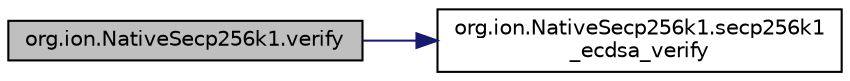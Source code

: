 digraph "org.ion.NativeSecp256k1.verify"
{
  edge [fontname="Helvetica",fontsize="10",labelfontname="Helvetica",labelfontsize="10"];
  node [fontname="Helvetica",fontsize="10",shape=record];
  rankdir="LR";
  Node3 [label="org.ion.NativeSecp256k1.verify",height=0.2,width=0.4,color="black", fillcolor="grey75", style="filled", fontcolor="black"];
  Node3 -> Node4 [color="midnightblue",fontsize="10",style="solid",fontname="Helvetica"];
  Node4 [label="org.ion.NativeSecp256k1.secp256k1\l_ecdsa_verify",height=0.2,width=0.4,color="black", fillcolor="white", style="filled",URL="$d7/d67/classorg_1_1ion_1_1_native_secp256k1.html#a6c1c40c231bc5778199f74436c53d752"];
}
